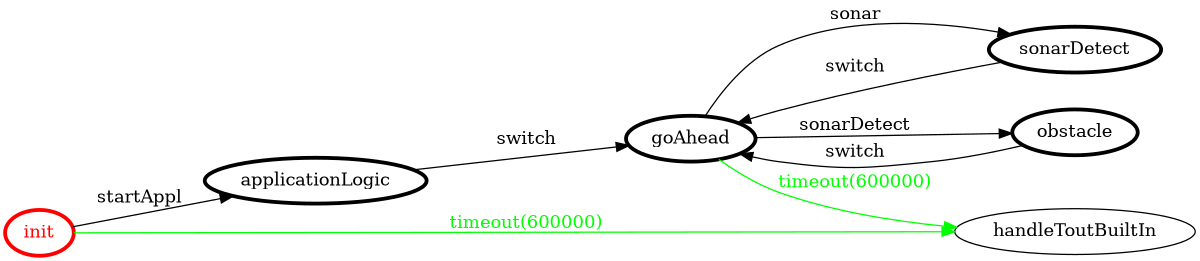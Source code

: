 /*
*
* A GraphViz DOT FSM description 
* Please use a GraphViz visualizer (like http://www.webgraphviz.com)
*  
*/

digraph finite_state_machine {
	rankdir=LR
	size="8,5"
	
	init [ color = red ][ fontcolor = red ][ penwidth = 3 ]
	applicationLogic [ color = black ][ fontcolor = black ][ penwidth = 3 ]
	sonarDetect [ color = black ][ fontcolor = black ][ penwidth = 3 ]
	goAhead [ color = black ][ fontcolor = black ][ penwidth = 3 ]
	obstacle [ color = black ][ fontcolor = black ][ penwidth = 3 ]
	
	init -> applicationLogic [ label = "startAppl" ][ color = black ][ fontcolor = black ]
	init -> handleToutBuiltIn [ label = "timeout(600000)" ][ color = green ][ fontcolor = green ]
	applicationLogic -> goAhead [ label = "switch" ][ color = black ][ fontcolor = black ]
	goAhead -> handleToutBuiltIn [ label = "timeout(600000)" ][ color = green ][ fontcolor = green ]
	goAhead -> sonarDetect [ label = "sonar" ][ color = black ][ fontcolor = black ]
	goAhead -> obstacle [ label = "sonarDetect" ][ color = black ][ fontcolor = black ]
	sonarDetect -> goAhead [ label = "switch" ][ color = black ][ fontcolor = black ]
	obstacle -> goAhead [ label = "switch" ][ color = black ][ fontcolor = black ]
}

